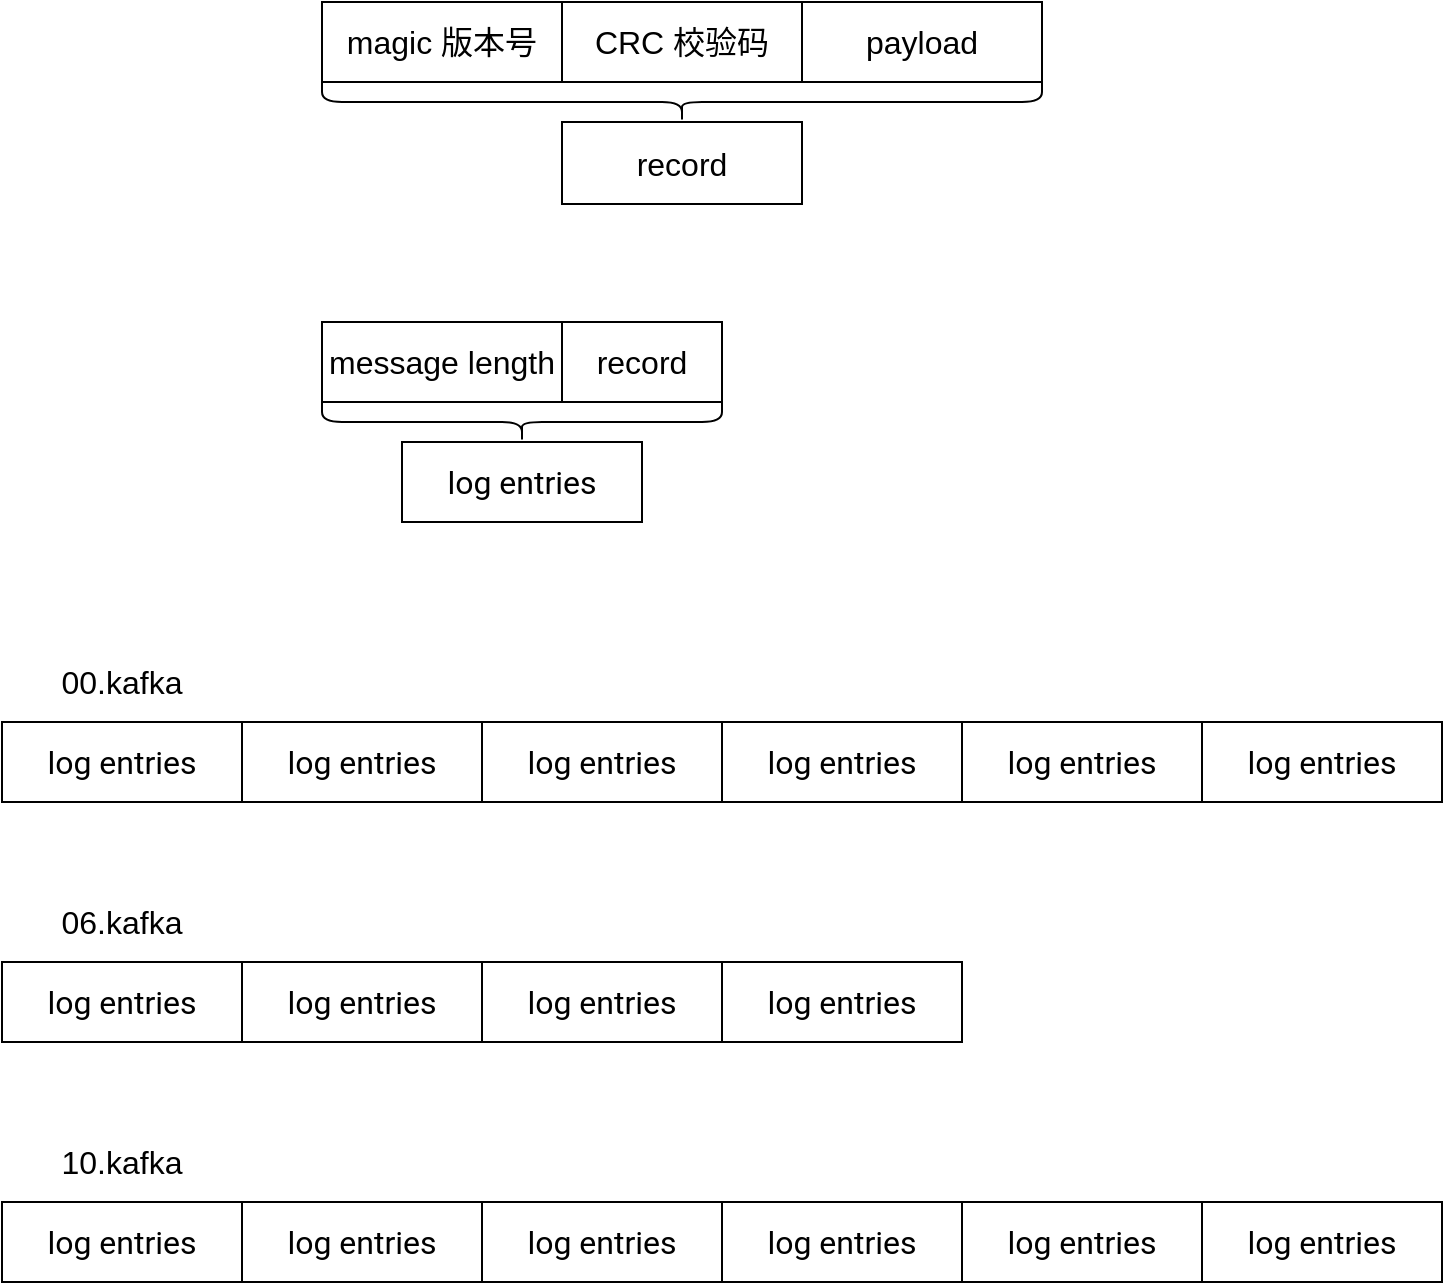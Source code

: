 <mxfile version="12.5.3" type="device"><diagram id="EdVzfP_dpHktEKwq30bJ" name="第 1 页"><mxGraphModel dx="1106" dy="780" grid="1" gridSize="10" guides="1" tooltips="1" connect="1" arrows="1" fold="1" page="1" pageScale="1" pageWidth="827" pageHeight="1169" math="0" shadow="0"><root><mxCell id="0"/><mxCell id="1" parent="0"/><mxCell id="Z1OPirI_vXC4pqbVdj2o-1" value="&lt;font style=&quot;font-size: 16px&quot;&gt;CRC 校验码&lt;/font&gt;" style="rounded=0;whiteSpace=wrap;html=1;" parent="1" vertex="1"><mxGeometry x="360" y="40" width="120" height="40" as="geometry"/></mxCell><mxCell id="Z1OPirI_vXC4pqbVdj2o-2" value="&lt;font style=&quot;font-size: 16px&quot;&gt;magic 版本号&lt;/font&gt;" style="rounded=0;whiteSpace=wrap;html=1;" parent="1" vertex="1"><mxGeometry x="240" y="40" width="120" height="40" as="geometry"/></mxCell><mxCell id="Z1OPirI_vXC4pqbVdj2o-7" value="&lt;font style=&quot;font-size: 16px&quot;&gt;payload&lt;/font&gt;" style="rounded=0;whiteSpace=wrap;html=1;" parent="1" vertex="1"><mxGeometry x="480" y="40" width="120" height="40" as="geometry"/></mxCell><mxCell id="0DJJD7gx7OFdVEkfOowp-5" value="" style="shape=curlyBracket;whiteSpace=wrap;html=1;rounded=1;rotation=-90;" vertex="1" parent="1"><mxGeometry x="410" y="-90" width="20" height="360" as="geometry"/></mxCell><mxCell id="0DJJD7gx7OFdVEkfOowp-7" value="&lt;font style=&quot;font-size: 16px&quot;&gt;record&lt;/font&gt;" style="rounded=0;whiteSpace=wrap;html=1;" vertex="1" parent="1"><mxGeometry x="360" y="100" width="120" height="41" as="geometry"/></mxCell><mxCell id="0DJJD7gx7OFdVEkfOowp-24" value="&lt;font style=&quot;font-size: 16px&quot;&gt;00.kafka&lt;/font&gt;" style="text;html=1;strokeColor=none;fillColor=none;align=center;verticalAlign=middle;whiteSpace=wrap;rounded=0;" vertex="1" parent="1"><mxGeometry x="80" y="360" width="120" height="40" as="geometry"/></mxCell><mxCell id="0DJJD7gx7OFdVEkfOowp-36" value="&lt;font style=&quot;font-size: 16px&quot;&gt;message length&lt;/font&gt;" style="rounded=0;whiteSpace=wrap;html=1;" vertex="1" parent="1"><mxGeometry x="240" y="200" width="120" height="40" as="geometry"/></mxCell><mxCell id="0DJJD7gx7OFdVEkfOowp-37" value="&lt;font style=&quot;font-size: 16px&quot;&gt;record&lt;/font&gt;" style="rounded=0;whiteSpace=wrap;html=1;" vertex="1" parent="1"><mxGeometry x="360" y="200" width="80" height="40" as="geometry"/></mxCell><mxCell id="0DJJD7gx7OFdVEkfOowp-38" value="&lt;span style=&quot;font-family: &amp;#34;roboto&amp;#34; , sans-serif ; white-space: normal&quot;&gt;&lt;font style=&quot;font-size: 16px&quot;&gt;log entries&lt;/font&gt;&lt;/span&gt;" style="rounded=0;whiteSpace=wrap;html=1;" vertex="1" parent="1"><mxGeometry x="280" y="260" width="120" height="40" as="geometry"/></mxCell><mxCell id="0DJJD7gx7OFdVEkfOowp-39" value="" style="shape=curlyBracket;whiteSpace=wrap;html=1;rounded=1;rotation=-90;" vertex="1" parent="1"><mxGeometry x="330" y="150" width="20" height="200" as="geometry"/></mxCell><mxCell id="0DJJD7gx7OFdVEkfOowp-40" value="&lt;span style=&quot;font-family: &amp;#34;roboto&amp;#34; , sans-serif ; white-space: normal&quot;&gt;&lt;font style=&quot;font-size: 16px&quot;&gt;log entries&lt;/font&gt;&lt;/span&gt;" style="rounded=0;whiteSpace=wrap;html=1;" vertex="1" parent="1"><mxGeometry x="80" y="400" width="120" height="40" as="geometry"/></mxCell><mxCell id="0DJJD7gx7OFdVEkfOowp-41" value="&lt;span style=&quot;font-family: &amp;#34;roboto&amp;#34; , sans-serif ; white-space: normal&quot;&gt;&lt;font style=&quot;font-size: 16px&quot;&gt;log entries&lt;/font&gt;&lt;/span&gt;" style="rounded=0;whiteSpace=wrap;html=1;" vertex="1" parent="1"><mxGeometry x="200" y="400" width="120" height="40" as="geometry"/></mxCell><mxCell id="0DJJD7gx7OFdVEkfOowp-44" value="&lt;span style=&quot;font-family: &amp;#34;roboto&amp;#34; , sans-serif ; white-space: normal&quot;&gt;&lt;font style=&quot;font-size: 16px&quot;&gt;log entries&lt;/font&gt;&lt;/span&gt;" style="rounded=0;whiteSpace=wrap;html=1;" vertex="1" parent="1"><mxGeometry x="320" y="400" width="120" height="40" as="geometry"/></mxCell><mxCell id="0DJJD7gx7OFdVEkfOowp-45" value="&lt;span style=&quot;font-family: &amp;#34;roboto&amp;#34; , sans-serif ; white-space: normal&quot;&gt;&lt;font style=&quot;font-size: 16px&quot;&gt;log entries&lt;/font&gt;&lt;/span&gt;" style="rounded=0;whiteSpace=wrap;html=1;" vertex="1" parent="1"><mxGeometry x="440" y="400" width="120" height="40" as="geometry"/></mxCell><mxCell id="0DJJD7gx7OFdVEkfOowp-46" value="&lt;span style=&quot;font-family: &amp;#34;roboto&amp;#34; , sans-serif ; white-space: normal&quot;&gt;&lt;font style=&quot;font-size: 16px&quot;&gt;log entries&lt;/font&gt;&lt;/span&gt;" style="rounded=0;whiteSpace=wrap;html=1;" vertex="1" parent="1"><mxGeometry x="560" y="400" width="120" height="40" as="geometry"/></mxCell><mxCell id="0DJJD7gx7OFdVEkfOowp-47" value="&lt;span style=&quot;font-family: &amp;#34;roboto&amp;#34; , sans-serif ; white-space: normal&quot;&gt;&lt;font style=&quot;font-size: 16px&quot;&gt;log entries&lt;/font&gt;&lt;/span&gt;" style="rounded=0;whiteSpace=wrap;html=1;" vertex="1" parent="1"><mxGeometry x="680" y="400" width="120" height="40" as="geometry"/></mxCell><mxCell id="0DJJD7gx7OFdVEkfOowp-48" value="&lt;font style=&quot;font-size: 16px&quot;&gt;06.kafka&lt;/font&gt;" style="text;html=1;strokeColor=none;fillColor=none;align=center;verticalAlign=middle;whiteSpace=wrap;rounded=0;" vertex="1" parent="1"><mxGeometry x="80" y="480" width="120" height="40" as="geometry"/></mxCell><mxCell id="0DJJD7gx7OFdVEkfOowp-49" value="&lt;span style=&quot;font-family: &amp;#34;roboto&amp;#34; , sans-serif ; white-space: normal&quot;&gt;&lt;font style=&quot;font-size: 16px&quot;&gt;log entries&lt;/font&gt;&lt;/span&gt;" style="rounded=0;whiteSpace=wrap;html=1;" vertex="1" parent="1"><mxGeometry x="80" y="520" width="120" height="40" as="geometry"/></mxCell><mxCell id="0DJJD7gx7OFdVEkfOowp-50" value="&lt;span style=&quot;font-family: &amp;#34;roboto&amp;#34; , sans-serif ; white-space: normal&quot;&gt;&lt;font style=&quot;font-size: 16px&quot;&gt;log entries&lt;/font&gt;&lt;/span&gt;" style="rounded=0;whiteSpace=wrap;html=1;" vertex="1" parent="1"><mxGeometry x="200" y="520" width="120" height="40" as="geometry"/></mxCell><mxCell id="0DJJD7gx7OFdVEkfOowp-51" value="&lt;span style=&quot;font-family: &amp;#34;roboto&amp;#34; , sans-serif ; white-space: normal&quot;&gt;&lt;font style=&quot;font-size: 16px&quot;&gt;log entries&lt;/font&gt;&lt;/span&gt;" style="rounded=0;whiteSpace=wrap;html=1;" vertex="1" parent="1"><mxGeometry x="320" y="520" width="120" height="40" as="geometry"/></mxCell><mxCell id="0DJJD7gx7OFdVEkfOowp-52" value="&lt;span style=&quot;font-family: &amp;#34;roboto&amp;#34; , sans-serif ; white-space: normal&quot;&gt;&lt;font style=&quot;font-size: 16px&quot;&gt;log entries&lt;/font&gt;&lt;/span&gt;" style="rounded=0;whiteSpace=wrap;html=1;" vertex="1" parent="1"><mxGeometry x="440" y="520" width="120" height="40" as="geometry"/></mxCell><mxCell id="0DJJD7gx7OFdVEkfOowp-55" value="&lt;font style=&quot;font-size: 16px&quot;&gt;10.kafka&lt;/font&gt;" style="text;html=1;strokeColor=none;fillColor=none;align=center;verticalAlign=middle;whiteSpace=wrap;rounded=0;" vertex="1" parent="1"><mxGeometry x="80" y="600" width="120" height="40" as="geometry"/></mxCell><mxCell id="0DJJD7gx7OFdVEkfOowp-56" value="&lt;span style=&quot;font-family: &amp;#34;roboto&amp;#34; , sans-serif ; white-space: normal&quot;&gt;&lt;font style=&quot;font-size: 16px&quot;&gt;log entries&lt;/font&gt;&lt;/span&gt;" style="rounded=0;whiteSpace=wrap;html=1;" vertex="1" parent="1"><mxGeometry x="80" y="640" width="120" height="40" as="geometry"/></mxCell><mxCell id="0DJJD7gx7OFdVEkfOowp-57" value="&lt;span style=&quot;font-family: &amp;#34;roboto&amp;#34; , sans-serif ; white-space: normal&quot;&gt;&lt;font style=&quot;font-size: 16px&quot;&gt;log entries&lt;/font&gt;&lt;/span&gt;" style="rounded=0;whiteSpace=wrap;html=1;" vertex="1" parent="1"><mxGeometry x="200" y="640" width="120" height="40" as="geometry"/></mxCell><mxCell id="0DJJD7gx7OFdVEkfOowp-58" value="&lt;span style=&quot;font-family: &amp;#34;roboto&amp;#34; , sans-serif ; white-space: normal&quot;&gt;&lt;font style=&quot;font-size: 16px&quot;&gt;log entries&lt;/font&gt;&lt;/span&gt;" style="rounded=0;whiteSpace=wrap;html=1;" vertex="1" parent="1"><mxGeometry x="320" y="640" width="120" height="40" as="geometry"/></mxCell><mxCell id="0DJJD7gx7OFdVEkfOowp-59" value="&lt;span style=&quot;font-family: &amp;#34;roboto&amp;#34; , sans-serif ; white-space: normal&quot;&gt;&lt;font style=&quot;font-size: 16px&quot;&gt;log entries&lt;/font&gt;&lt;/span&gt;" style="rounded=0;whiteSpace=wrap;html=1;" vertex="1" parent="1"><mxGeometry x="440" y="640" width="120" height="40" as="geometry"/></mxCell><mxCell id="0DJJD7gx7OFdVEkfOowp-60" value="&lt;span style=&quot;font-family: &amp;#34;roboto&amp;#34; , sans-serif ; white-space: normal&quot;&gt;&lt;font style=&quot;font-size: 16px&quot;&gt;log entries&lt;/font&gt;&lt;/span&gt;" style="rounded=0;whiteSpace=wrap;html=1;" vertex="1" parent="1"><mxGeometry x="560" y="640" width="120" height="40" as="geometry"/></mxCell><mxCell id="0DJJD7gx7OFdVEkfOowp-61" value="&lt;span style=&quot;font-family: &amp;#34;roboto&amp;#34; , sans-serif ; white-space: normal&quot;&gt;&lt;font style=&quot;font-size: 16px&quot;&gt;log entries&lt;/font&gt;&lt;/span&gt;" style="rounded=0;whiteSpace=wrap;html=1;" vertex="1" parent="1"><mxGeometry x="680" y="640" width="120" height="40" as="geometry"/></mxCell></root></mxGraphModel></diagram></mxfile>